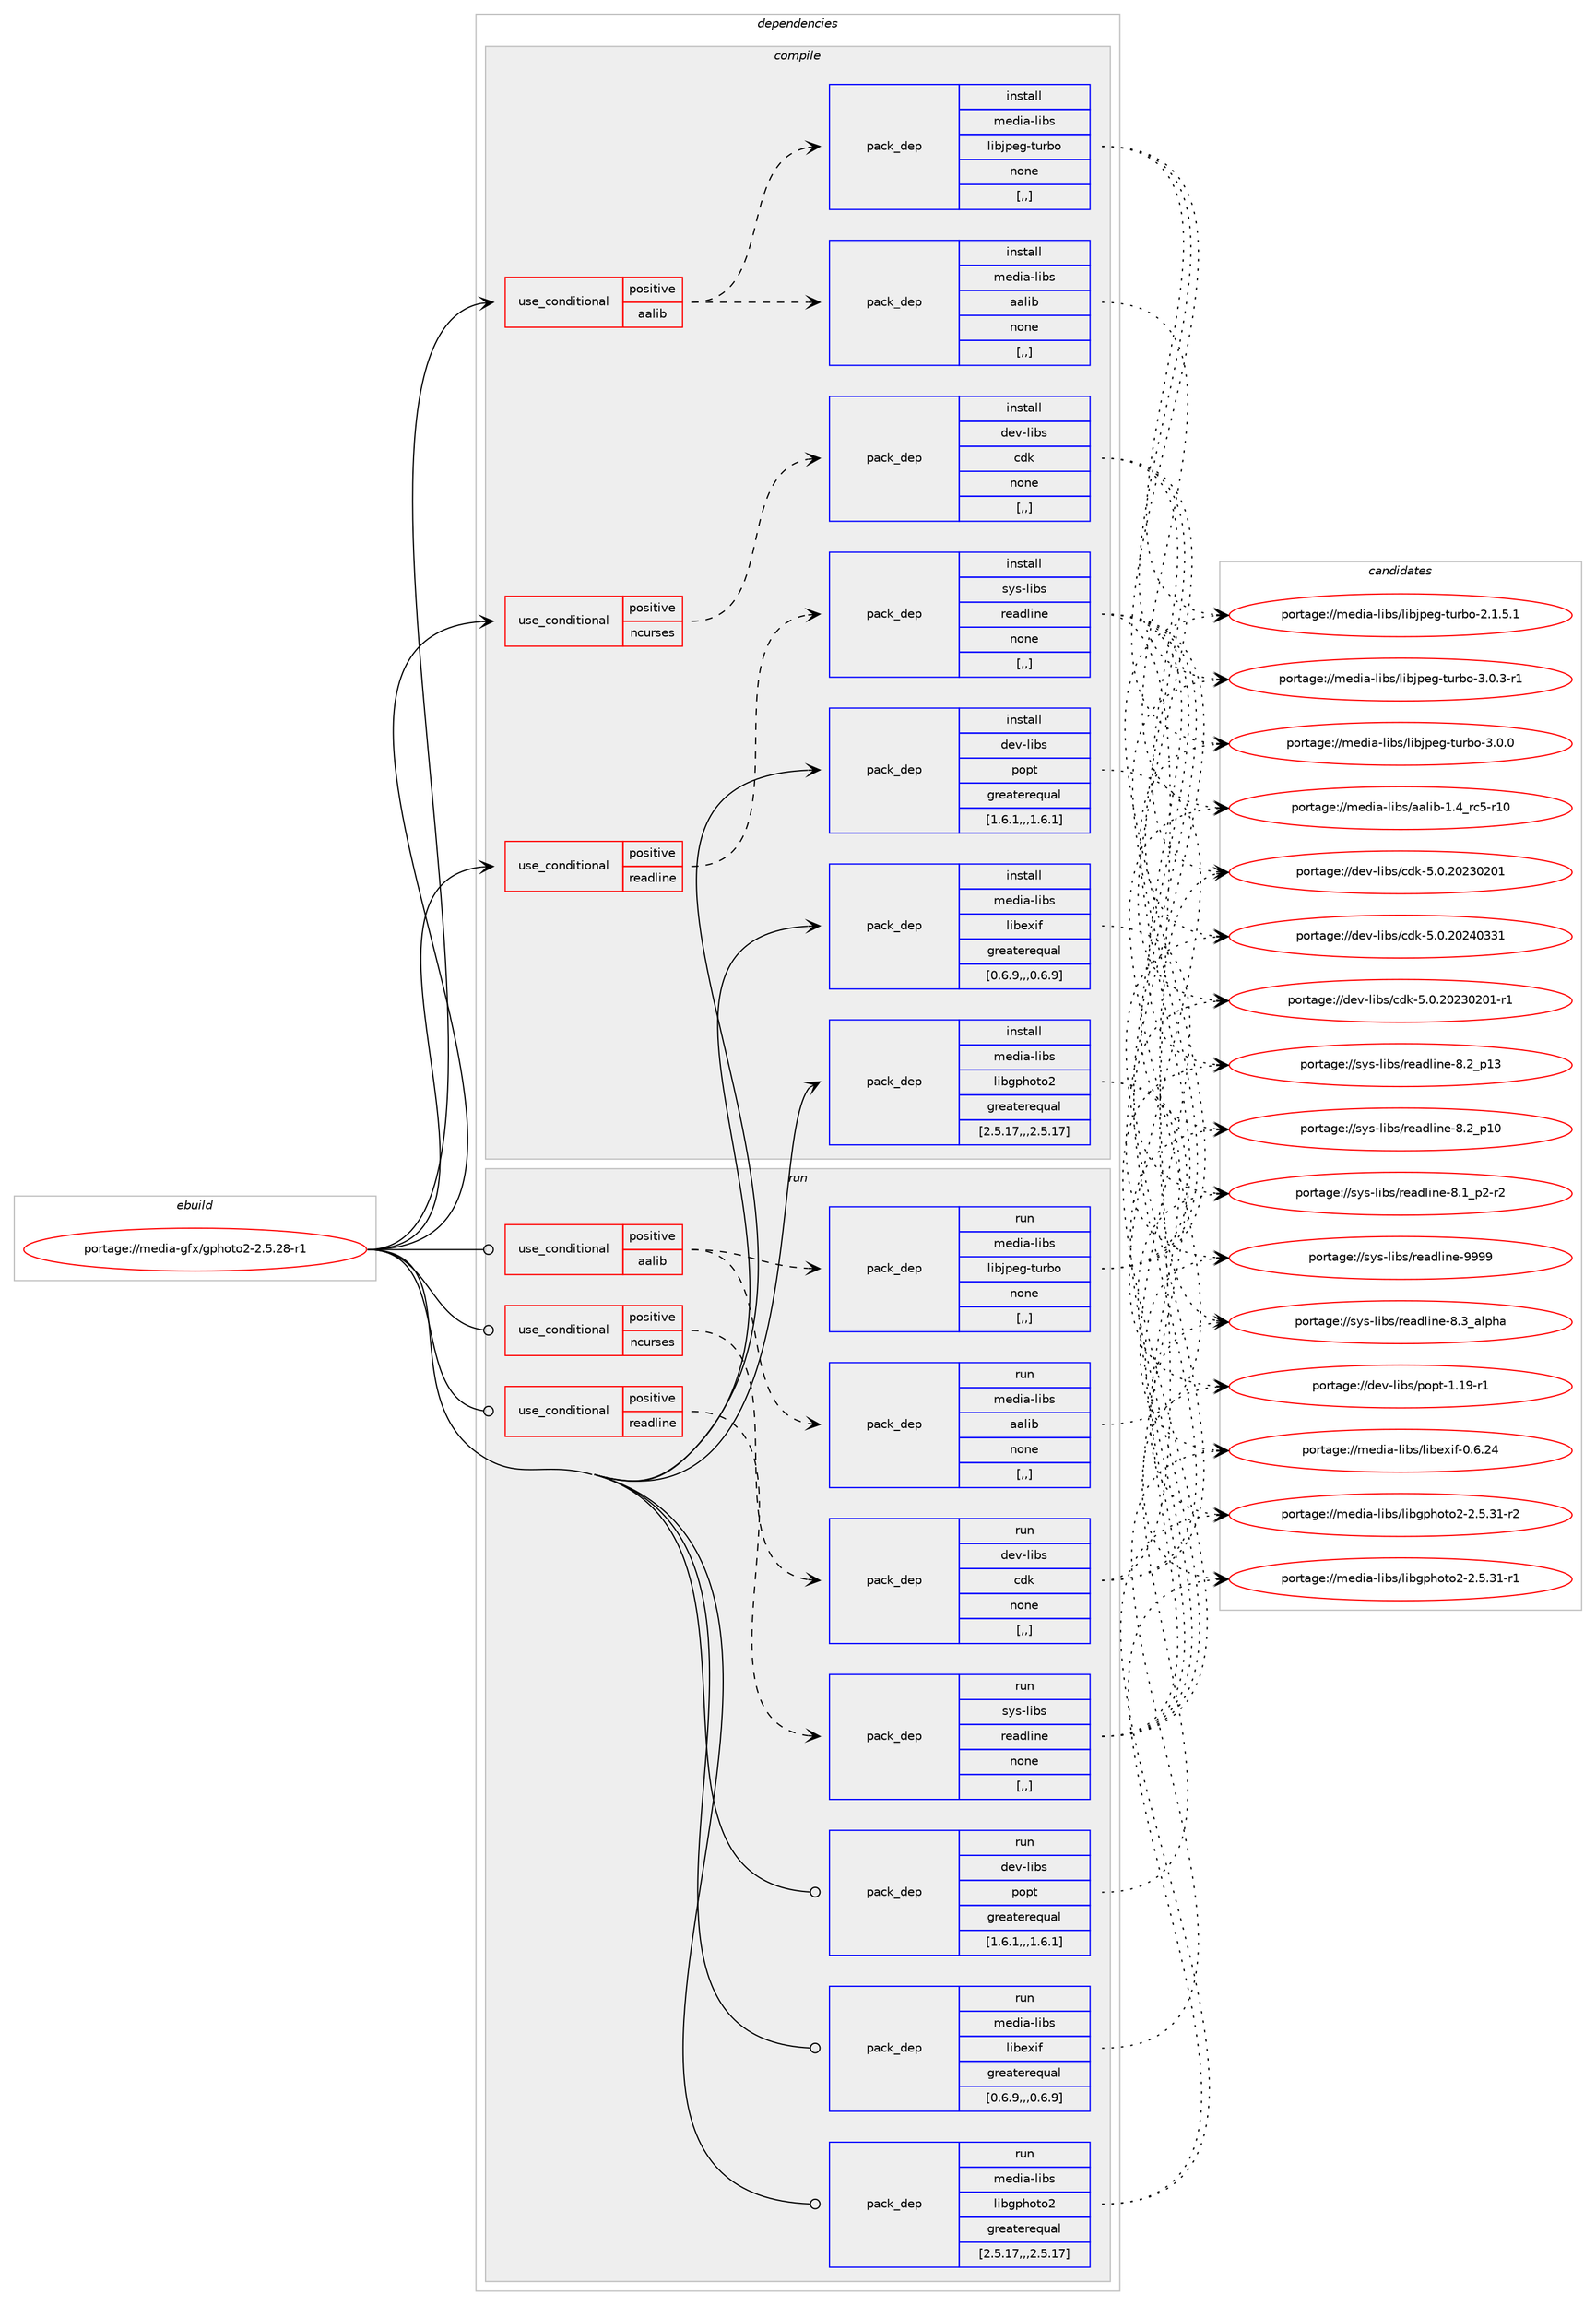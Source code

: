 digraph prolog {

# *************
# Graph options
# *************

newrank=true;
concentrate=true;
compound=true;
graph [rankdir=LR,fontname=Helvetica,fontsize=10,ranksep=1.5];#, ranksep=2.5, nodesep=0.2];
edge  [arrowhead=vee];
node  [fontname=Helvetica,fontsize=10];

# **********
# The ebuild
# **********

subgraph cluster_leftcol {
color=gray;
label=<<i>ebuild</i>>;
id [label="portage://media-gfx/gphoto2-2.5.28-r1", color=red, width=4, href="../media-gfx/gphoto2-2.5.28-r1.svg"];
}

# ****************
# The dependencies
# ****************

subgraph cluster_midcol {
color=gray;
label=<<i>dependencies</i>>;
subgraph cluster_compile {
fillcolor="#eeeeee";
style=filled;
label=<<i>compile</i>>;
subgraph cond205419 {
dependency797144 [label=<<TABLE BORDER="0" CELLBORDER="1" CELLSPACING="0" CELLPADDING="4"><TR><TD ROWSPAN="3" CELLPADDING="10">use_conditional</TD></TR><TR><TD>positive</TD></TR><TR><TD>aalib</TD></TR></TABLE>>, shape=none, color=red];
subgraph pack585636 {
dependency797145 [label=<<TABLE BORDER="0" CELLBORDER="1" CELLSPACING="0" CELLPADDING="4" WIDTH="220"><TR><TD ROWSPAN="6" CELLPADDING="30">pack_dep</TD></TR><TR><TD WIDTH="110">install</TD></TR><TR><TD>media-libs</TD></TR><TR><TD>aalib</TD></TR><TR><TD>none</TD></TR><TR><TD>[,,]</TD></TR></TABLE>>, shape=none, color=blue];
}
dependency797144:e -> dependency797145:w [weight=20,style="dashed",arrowhead="vee"];
subgraph pack585637 {
dependency797146 [label=<<TABLE BORDER="0" CELLBORDER="1" CELLSPACING="0" CELLPADDING="4" WIDTH="220"><TR><TD ROWSPAN="6" CELLPADDING="30">pack_dep</TD></TR><TR><TD WIDTH="110">install</TD></TR><TR><TD>media-libs</TD></TR><TR><TD>libjpeg-turbo</TD></TR><TR><TD>none</TD></TR><TR><TD>[,,]</TD></TR></TABLE>>, shape=none, color=blue];
}
dependency797144:e -> dependency797146:w [weight=20,style="dashed",arrowhead="vee"];
}
id:e -> dependency797144:w [weight=20,style="solid",arrowhead="vee"];
subgraph cond205420 {
dependency797147 [label=<<TABLE BORDER="0" CELLBORDER="1" CELLSPACING="0" CELLPADDING="4"><TR><TD ROWSPAN="3" CELLPADDING="10">use_conditional</TD></TR><TR><TD>positive</TD></TR><TR><TD>ncurses</TD></TR></TABLE>>, shape=none, color=red];
subgraph pack585638 {
dependency797148 [label=<<TABLE BORDER="0" CELLBORDER="1" CELLSPACING="0" CELLPADDING="4" WIDTH="220"><TR><TD ROWSPAN="6" CELLPADDING="30">pack_dep</TD></TR><TR><TD WIDTH="110">install</TD></TR><TR><TD>dev-libs</TD></TR><TR><TD>cdk</TD></TR><TR><TD>none</TD></TR><TR><TD>[,,]</TD></TR></TABLE>>, shape=none, color=blue];
}
dependency797147:e -> dependency797148:w [weight=20,style="dashed",arrowhead="vee"];
}
id:e -> dependency797147:w [weight=20,style="solid",arrowhead="vee"];
subgraph cond205421 {
dependency797149 [label=<<TABLE BORDER="0" CELLBORDER="1" CELLSPACING="0" CELLPADDING="4"><TR><TD ROWSPAN="3" CELLPADDING="10">use_conditional</TD></TR><TR><TD>positive</TD></TR><TR><TD>readline</TD></TR></TABLE>>, shape=none, color=red];
subgraph pack585639 {
dependency797150 [label=<<TABLE BORDER="0" CELLBORDER="1" CELLSPACING="0" CELLPADDING="4" WIDTH="220"><TR><TD ROWSPAN="6" CELLPADDING="30">pack_dep</TD></TR><TR><TD WIDTH="110">install</TD></TR><TR><TD>sys-libs</TD></TR><TR><TD>readline</TD></TR><TR><TD>none</TD></TR><TR><TD>[,,]</TD></TR></TABLE>>, shape=none, color=blue];
}
dependency797149:e -> dependency797150:w [weight=20,style="dashed",arrowhead="vee"];
}
id:e -> dependency797149:w [weight=20,style="solid",arrowhead="vee"];
subgraph pack585640 {
dependency797151 [label=<<TABLE BORDER="0" CELLBORDER="1" CELLSPACING="0" CELLPADDING="4" WIDTH="220"><TR><TD ROWSPAN="6" CELLPADDING="30">pack_dep</TD></TR><TR><TD WIDTH="110">install</TD></TR><TR><TD>dev-libs</TD></TR><TR><TD>popt</TD></TR><TR><TD>greaterequal</TD></TR><TR><TD>[1.6.1,,,1.6.1]</TD></TR></TABLE>>, shape=none, color=blue];
}
id:e -> dependency797151:w [weight=20,style="solid",arrowhead="vee"];
subgraph pack585641 {
dependency797152 [label=<<TABLE BORDER="0" CELLBORDER="1" CELLSPACING="0" CELLPADDING="4" WIDTH="220"><TR><TD ROWSPAN="6" CELLPADDING="30">pack_dep</TD></TR><TR><TD WIDTH="110">install</TD></TR><TR><TD>media-libs</TD></TR><TR><TD>libexif</TD></TR><TR><TD>greaterequal</TD></TR><TR><TD>[0.6.9,,,0.6.9]</TD></TR></TABLE>>, shape=none, color=blue];
}
id:e -> dependency797152:w [weight=20,style="solid",arrowhead="vee"];
subgraph pack585642 {
dependency797153 [label=<<TABLE BORDER="0" CELLBORDER="1" CELLSPACING="0" CELLPADDING="4" WIDTH="220"><TR><TD ROWSPAN="6" CELLPADDING="30">pack_dep</TD></TR><TR><TD WIDTH="110">install</TD></TR><TR><TD>media-libs</TD></TR><TR><TD>libgphoto2</TD></TR><TR><TD>greaterequal</TD></TR><TR><TD>[2.5.17,,,2.5.17]</TD></TR></TABLE>>, shape=none, color=blue];
}
id:e -> dependency797153:w [weight=20,style="solid",arrowhead="vee"];
}
subgraph cluster_compileandrun {
fillcolor="#eeeeee";
style=filled;
label=<<i>compile and run</i>>;
}
subgraph cluster_run {
fillcolor="#eeeeee";
style=filled;
label=<<i>run</i>>;
subgraph cond205422 {
dependency797154 [label=<<TABLE BORDER="0" CELLBORDER="1" CELLSPACING="0" CELLPADDING="4"><TR><TD ROWSPAN="3" CELLPADDING="10">use_conditional</TD></TR><TR><TD>positive</TD></TR><TR><TD>aalib</TD></TR></TABLE>>, shape=none, color=red];
subgraph pack585643 {
dependency797155 [label=<<TABLE BORDER="0" CELLBORDER="1" CELLSPACING="0" CELLPADDING="4" WIDTH="220"><TR><TD ROWSPAN="6" CELLPADDING="30">pack_dep</TD></TR><TR><TD WIDTH="110">run</TD></TR><TR><TD>media-libs</TD></TR><TR><TD>aalib</TD></TR><TR><TD>none</TD></TR><TR><TD>[,,]</TD></TR></TABLE>>, shape=none, color=blue];
}
dependency797154:e -> dependency797155:w [weight=20,style="dashed",arrowhead="vee"];
subgraph pack585644 {
dependency797156 [label=<<TABLE BORDER="0" CELLBORDER="1" CELLSPACING="0" CELLPADDING="4" WIDTH="220"><TR><TD ROWSPAN="6" CELLPADDING="30">pack_dep</TD></TR><TR><TD WIDTH="110">run</TD></TR><TR><TD>media-libs</TD></TR><TR><TD>libjpeg-turbo</TD></TR><TR><TD>none</TD></TR><TR><TD>[,,]</TD></TR></TABLE>>, shape=none, color=blue];
}
dependency797154:e -> dependency797156:w [weight=20,style="dashed",arrowhead="vee"];
}
id:e -> dependency797154:w [weight=20,style="solid",arrowhead="odot"];
subgraph cond205423 {
dependency797157 [label=<<TABLE BORDER="0" CELLBORDER="1" CELLSPACING="0" CELLPADDING="4"><TR><TD ROWSPAN="3" CELLPADDING="10">use_conditional</TD></TR><TR><TD>positive</TD></TR><TR><TD>ncurses</TD></TR></TABLE>>, shape=none, color=red];
subgraph pack585645 {
dependency797158 [label=<<TABLE BORDER="0" CELLBORDER="1" CELLSPACING="0" CELLPADDING="4" WIDTH="220"><TR><TD ROWSPAN="6" CELLPADDING="30">pack_dep</TD></TR><TR><TD WIDTH="110">run</TD></TR><TR><TD>dev-libs</TD></TR><TR><TD>cdk</TD></TR><TR><TD>none</TD></TR><TR><TD>[,,]</TD></TR></TABLE>>, shape=none, color=blue];
}
dependency797157:e -> dependency797158:w [weight=20,style="dashed",arrowhead="vee"];
}
id:e -> dependency797157:w [weight=20,style="solid",arrowhead="odot"];
subgraph cond205424 {
dependency797159 [label=<<TABLE BORDER="0" CELLBORDER="1" CELLSPACING="0" CELLPADDING="4"><TR><TD ROWSPAN="3" CELLPADDING="10">use_conditional</TD></TR><TR><TD>positive</TD></TR><TR><TD>readline</TD></TR></TABLE>>, shape=none, color=red];
subgraph pack585646 {
dependency797160 [label=<<TABLE BORDER="0" CELLBORDER="1" CELLSPACING="0" CELLPADDING="4" WIDTH="220"><TR><TD ROWSPAN="6" CELLPADDING="30">pack_dep</TD></TR><TR><TD WIDTH="110">run</TD></TR><TR><TD>sys-libs</TD></TR><TR><TD>readline</TD></TR><TR><TD>none</TD></TR><TR><TD>[,,]</TD></TR></TABLE>>, shape=none, color=blue];
}
dependency797159:e -> dependency797160:w [weight=20,style="dashed",arrowhead="vee"];
}
id:e -> dependency797159:w [weight=20,style="solid",arrowhead="odot"];
subgraph pack585647 {
dependency797161 [label=<<TABLE BORDER="0" CELLBORDER="1" CELLSPACING="0" CELLPADDING="4" WIDTH="220"><TR><TD ROWSPAN="6" CELLPADDING="30">pack_dep</TD></TR><TR><TD WIDTH="110">run</TD></TR><TR><TD>dev-libs</TD></TR><TR><TD>popt</TD></TR><TR><TD>greaterequal</TD></TR><TR><TD>[1.6.1,,,1.6.1]</TD></TR></TABLE>>, shape=none, color=blue];
}
id:e -> dependency797161:w [weight=20,style="solid",arrowhead="odot"];
subgraph pack585648 {
dependency797162 [label=<<TABLE BORDER="0" CELLBORDER="1" CELLSPACING="0" CELLPADDING="4" WIDTH="220"><TR><TD ROWSPAN="6" CELLPADDING="30">pack_dep</TD></TR><TR><TD WIDTH="110">run</TD></TR><TR><TD>media-libs</TD></TR><TR><TD>libexif</TD></TR><TR><TD>greaterequal</TD></TR><TR><TD>[0.6.9,,,0.6.9]</TD></TR></TABLE>>, shape=none, color=blue];
}
id:e -> dependency797162:w [weight=20,style="solid",arrowhead="odot"];
subgraph pack585649 {
dependency797163 [label=<<TABLE BORDER="0" CELLBORDER="1" CELLSPACING="0" CELLPADDING="4" WIDTH="220"><TR><TD ROWSPAN="6" CELLPADDING="30">pack_dep</TD></TR><TR><TD WIDTH="110">run</TD></TR><TR><TD>media-libs</TD></TR><TR><TD>libgphoto2</TD></TR><TR><TD>greaterequal</TD></TR><TR><TD>[2.5.17,,,2.5.17]</TD></TR></TABLE>>, shape=none, color=blue];
}
id:e -> dependency797163:w [weight=20,style="solid",arrowhead="odot"];
}
}

# **************
# The candidates
# **************

subgraph cluster_choices {
rank=same;
color=gray;
label=<<i>candidates</i>>;

subgraph choice585636 {
color=black;
nodesep=1;
choice1091011001059745108105981154797971081059845494652951149953451144948 [label="portage://media-libs/aalib-1.4_rc5-r10", color=red, width=4,href="../media-libs/aalib-1.4_rc5-r10.svg"];
dependency797145:e -> choice1091011001059745108105981154797971081059845494652951149953451144948:w [style=dotted,weight="100"];
}
subgraph choice585637 {
color=black;
nodesep=1;
choice109101100105974510810598115471081059810611210110345116117114981114551464846514511449 [label="portage://media-libs/libjpeg-turbo-3.0.3-r1", color=red, width=4,href="../media-libs/libjpeg-turbo-3.0.3-r1.svg"];
choice10910110010597451081059811547108105981061121011034511611711498111455146484648 [label="portage://media-libs/libjpeg-turbo-3.0.0", color=red, width=4,href="../media-libs/libjpeg-turbo-3.0.0.svg"];
choice109101100105974510810598115471081059810611210110345116117114981114550464946534649 [label="portage://media-libs/libjpeg-turbo-2.1.5.1", color=red, width=4,href="../media-libs/libjpeg-turbo-2.1.5.1.svg"];
dependency797146:e -> choice109101100105974510810598115471081059810611210110345116117114981114551464846514511449:w [style=dotted,weight="100"];
dependency797146:e -> choice10910110010597451081059811547108105981061121011034511611711498111455146484648:w [style=dotted,weight="100"];
dependency797146:e -> choice109101100105974510810598115471081059810611210110345116117114981114550464946534649:w [style=dotted,weight="100"];
}
subgraph choice585638 {
color=black;
nodesep=1;
choice1001011184510810598115479910010745534648465048505248515149 [label="portage://dev-libs/cdk-5.0.20240331", color=red, width=4,href="../dev-libs/cdk-5.0.20240331.svg"];
choice10010111845108105981154799100107455346484650485051485048494511449 [label="portage://dev-libs/cdk-5.0.20230201-r1", color=red, width=4,href="../dev-libs/cdk-5.0.20230201-r1.svg"];
choice1001011184510810598115479910010745534648465048505148504849 [label="portage://dev-libs/cdk-5.0.20230201", color=red, width=4,href="../dev-libs/cdk-5.0.20230201.svg"];
dependency797148:e -> choice1001011184510810598115479910010745534648465048505248515149:w [style=dotted,weight="100"];
dependency797148:e -> choice10010111845108105981154799100107455346484650485051485048494511449:w [style=dotted,weight="100"];
dependency797148:e -> choice1001011184510810598115479910010745534648465048505148504849:w [style=dotted,weight="100"];
}
subgraph choice585639 {
color=black;
nodesep=1;
choice115121115451081059811547114101971001081051101014557575757 [label="portage://sys-libs/readline-9999", color=red, width=4,href="../sys-libs/readline-9999.svg"];
choice1151211154510810598115471141019710010810511010145564651959710811210497 [label="portage://sys-libs/readline-8.3_alpha", color=red, width=4,href="../sys-libs/readline-8.3_alpha.svg"];
choice1151211154510810598115471141019710010810511010145564650951124951 [label="portage://sys-libs/readline-8.2_p13", color=red, width=4,href="../sys-libs/readline-8.2_p13.svg"];
choice1151211154510810598115471141019710010810511010145564650951124948 [label="portage://sys-libs/readline-8.2_p10", color=red, width=4,href="../sys-libs/readline-8.2_p10.svg"];
choice115121115451081059811547114101971001081051101014556464995112504511450 [label="portage://sys-libs/readline-8.1_p2-r2", color=red, width=4,href="../sys-libs/readline-8.1_p2-r2.svg"];
dependency797150:e -> choice115121115451081059811547114101971001081051101014557575757:w [style=dotted,weight="100"];
dependency797150:e -> choice1151211154510810598115471141019710010810511010145564651959710811210497:w [style=dotted,weight="100"];
dependency797150:e -> choice1151211154510810598115471141019710010810511010145564650951124951:w [style=dotted,weight="100"];
dependency797150:e -> choice1151211154510810598115471141019710010810511010145564650951124948:w [style=dotted,weight="100"];
dependency797150:e -> choice115121115451081059811547114101971001081051101014556464995112504511450:w [style=dotted,weight="100"];
}
subgraph choice585640 {
color=black;
nodesep=1;
choice10010111845108105981154711211111211645494649574511449 [label="portage://dev-libs/popt-1.19-r1", color=red, width=4,href="../dev-libs/popt-1.19-r1.svg"];
dependency797151:e -> choice10010111845108105981154711211111211645494649574511449:w [style=dotted,weight="100"];
}
subgraph choice585641 {
color=black;
nodesep=1;
choice109101100105974510810598115471081059810112010510245484654465052 [label="portage://media-libs/libexif-0.6.24", color=red, width=4,href="../media-libs/libexif-0.6.24.svg"];
dependency797152:e -> choice109101100105974510810598115471081059810112010510245484654465052:w [style=dotted,weight="100"];
}
subgraph choice585642 {
color=black;
nodesep=1;
choice109101100105974510810598115471081059810311210411111611150455046534651494511450 [label="portage://media-libs/libgphoto2-2.5.31-r2", color=red, width=4,href="../media-libs/libgphoto2-2.5.31-r2.svg"];
choice109101100105974510810598115471081059810311210411111611150455046534651494511449 [label="portage://media-libs/libgphoto2-2.5.31-r1", color=red, width=4,href="../media-libs/libgphoto2-2.5.31-r1.svg"];
dependency797153:e -> choice109101100105974510810598115471081059810311210411111611150455046534651494511450:w [style=dotted,weight="100"];
dependency797153:e -> choice109101100105974510810598115471081059810311210411111611150455046534651494511449:w [style=dotted,weight="100"];
}
subgraph choice585643 {
color=black;
nodesep=1;
choice1091011001059745108105981154797971081059845494652951149953451144948 [label="portage://media-libs/aalib-1.4_rc5-r10", color=red, width=4,href="../media-libs/aalib-1.4_rc5-r10.svg"];
dependency797155:e -> choice1091011001059745108105981154797971081059845494652951149953451144948:w [style=dotted,weight="100"];
}
subgraph choice585644 {
color=black;
nodesep=1;
choice109101100105974510810598115471081059810611210110345116117114981114551464846514511449 [label="portage://media-libs/libjpeg-turbo-3.0.3-r1", color=red, width=4,href="../media-libs/libjpeg-turbo-3.0.3-r1.svg"];
choice10910110010597451081059811547108105981061121011034511611711498111455146484648 [label="portage://media-libs/libjpeg-turbo-3.0.0", color=red, width=4,href="../media-libs/libjpeg-turbo-3.0.0.svg"];
choice109101100105974510810598115471081059810611210110345116117114981114550464946534649 [label="portage://media-libs/libjpeg-turbo-2.1.5.1", color=red, width=4,href="../media-libs/libjpeg-turbo-2.1.5.1.svg"];
dependency797156:e -> choice109101100105974510810598115471081059810611210110345116117114981114551464846514511449:w [style=dotted,weight="100"];
dependency797156:e -> choice10910110010597451081059811547108105981061121011034511611711498111455146484648:w [style=dotted,weight="100"];
dependency797156:e -> choice109101100105974510810598115471081059810611210110345116117114981114550464946534649:w [style=dotted,weight="100"];
}
subgraph choice585645 {
color=black;
nodesep=1;
choice1001011184510810598115479910010745534648465048505248515149 [label="portage://dev-libs/cdk-5.0.20240331", color=red, width=4,href="../dev-libs/cdk-5.0.20240331.svg"];
choice10010111845108105981154799100107455346484650485051485048494511449 [label="portage://dev-libs/cdk-5.0.20230201-r1", color=red, width=4,href="../dev-libs/cdk-5.0.20230201-r1.svg"];
choice1001011184510810598115479910010745534648465048505148504849 [label="portage://dev-libs/cdk-5.0.20230201", color=red, width=4,href="../dev-libs/cdk-5.0.20230201.svg"];
dependency797158:e -> choice1001011184510810598115479910010745534648465048505248515149:w [style=dotted,weight="100"];
dependency797158:e -> choice10010111845108105981154799100107455346484650485051485048494511449:w [style=dotted,weight="100"];
dependency797158:e -> choice1001011184510810598115479910010745534648465048505148504849:w [style=dotted,weight="100"];
}
subgraph choice585646 {
color=black;
nodesep=1;
choice115121115451081059811547114101971001081051101014557575757 [label="portage://sys-libs/readline-9999", color=red, width=4,href="../sys-libs/readline-9999.svg"];
choice1151211154510810598115471141019710010810511010145564651959710811210497 [label="portage://sys-libs/readline-8.3_alpha", color=red, width=4,href="../sys-libs/readline-8.3_alpha.svg"];
choice1151211154510810598115471141019710010810511010145564650951124951 [label="portage://sys-libs/readline-8.2_p13", color=red, width=4,href="../sys-libs/readline-8.2_p13.svg"];
choice1151211154510810598115471141019710010810511010145564650951124948 [label="portage://sys-libs/readline-8.2_p10", color=red, width=4,href="../sys-libs/readline-8.2_p10.svg"];
choice115121115451081059811547114101971001081051101014556464995112504511450 [label="portage://sys-libs/readline-8.1_p2-r2", color=red, width=4,href="../sys-libs/readline-8.1_p2-r2.svg"];
dependency797160:e -> choice115121115451081059811547114101971001081051101014557575757:w [style=dotted,weight="100"];
dependency797160:e -> choice1151211154510810598115471141019710010810511010145564651959710811210497:w [style=dotted,weight="100"];
dependency797160:e -> choice1151211154510810598115471141019710010810511010145564650951124951:w [style=dotted,weight="100"];
dependency797160:e -> choice1151211154510810598115471141019710010810511010145564650951124948:w [style=dotted,weight="100"];
dependency797160:e -> choice115121115451081059811547114101971001081051101014556464995112504511450:w [style=dotted,weight="100"];
}
subgraph choice585647 {
color=black;
nodesep=1;
choice10010111845108105981154711211111211645494649574511449 [label="portage://dev-libs/popt-1.19-r1", color=red, width=4,href="../dev-libs/popt-1.19-r1.svg"];
dependency797161:e -> choice10010111845108105981154711211111211645494649574511449:w [style=dotted,weight="100"];
}
subgraph choice585648 {
color=black;
nodesep=1;
choice109101100105974510810598115471081059810112010510245484654465052 [label="portage://media-libs/libexif-0.6.24", color=red, width=4,href="../media-libs/libexif-0.6.24.svg"];
dependency797162:e -> choice109101100105974510810598115471081059810112010510245484654465052:w [style=dotted,weight="100"];
}
subgraph choice585649 {
color=black;
nodesep=1;
choice109101100105974510810598115471081059810311210411111611150455046534651494511450 [label="portage://media-libs/libgphoto2-2.5.31-r2", color=red, width=4,href="../media-libs/libgphoto2-2.5.31-r2.svg"];
choice109101100105974510810598115471081059810311210411111611150455046534651494511449 [label="portage://media-libs/libgphoto2-2.5.31-r1", color=red, width=4,href="../media-libs/libgphoto2-2.5.31-r1.svg"];
dependency797163:e -> choice109101100105974510810598115471081059810311210411111611150455046534651494511450:w [style=dotted,weight="100"];
dependency797163:e -> choice109101100105974510810598115471081059810311210411111611150455046534651494511449:w [style=dotted,weight="100"];
}
}

}
